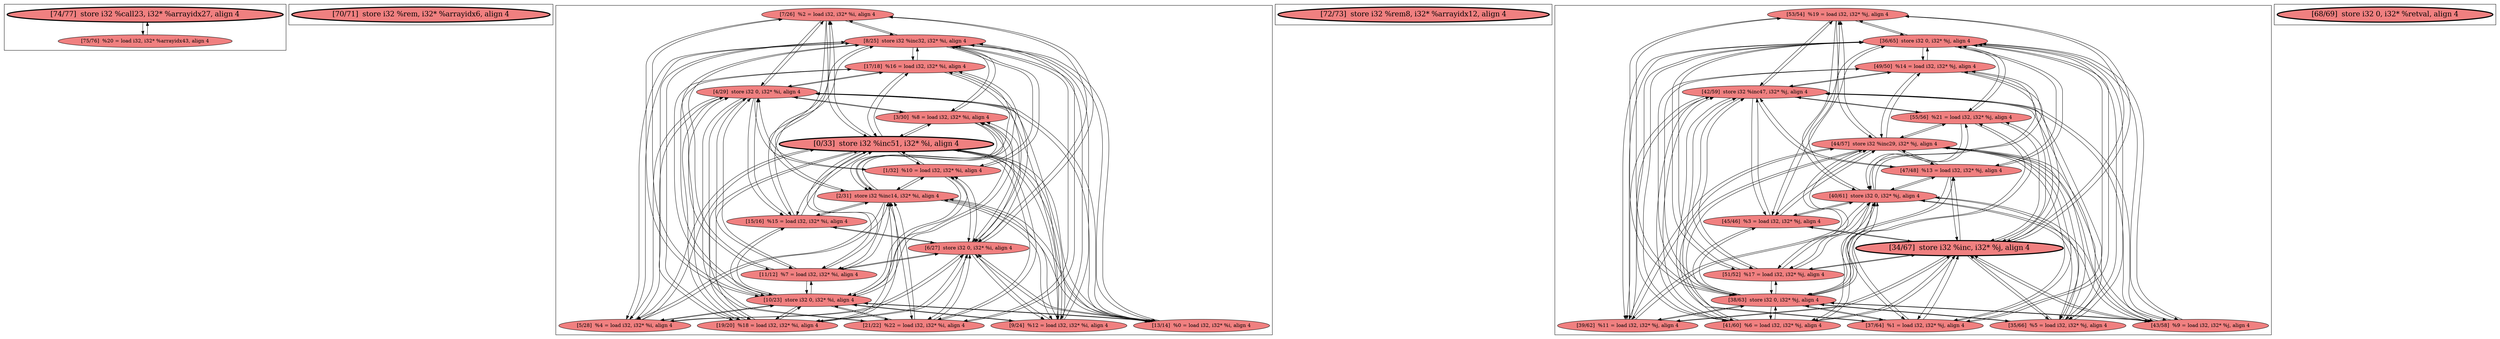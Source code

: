 
digraph G {





subgraph cluster4 {


node209 [penwidth=3.0,fontsize=20,fillcolor=lightcoral,label="[74/77]  store i32 %call23, i32* %arrayidx27, align 4",shape=ellipse,style=filled ]
node208 [fillcolor=lightcoral,label="[75/76]  %20 = load i32, i32* %arrayidx43, align 4",shape=ellipse,style=filled ]

node208->node209 [ ]
node209->node208 [ ]


}

subgraph cluster3 {


node207 [penwidth=3.0,fontsize=20,fillcolor=lightcoral,label="[70/71]  store i32 %rem, i32* %arrayidx6, align 4",shape=ellipse,style=filled ]



}

subgraph cluster2 {


node192 [fillcolor=lightcoral,label="[7/26]  %2 = load i32, i32* %i, align 4",shape=ellipse,style=filled ]
node199 [fillcolor=lightcoral,label="[8/25]  store i32 %inc32, i32* %i, align 4",shape=ellipse,style=filled ]
node204 [fillcolor=lightcoral,label="[10/23]  store i32 0, i32* %i, align 4",shape=ellipse,style=filled ]
node190 [fillcolor=lightcoral,label="[21/22]  %22 = load i32, i32* %i, align 4",shape=ellipse,style=filled ]
node193 [fillcolor=lightcoral,label="[9/24]  %12 = load i32, i32* %i, align 4",shape=ellipse,style=filled ]
node191 [fillcolor=lightcoral,label="[5/28]  %4 = load i32, i32* %i, align 4",shape=ellipse,style=filled ]
node201 [fillcolor=lightcoral,label="[13/14]  %0 = load i32, i32* %i, align 4",shape=ellipse,style=filled ]
node206 [fillcolor=lightcoral,label="[19/20]  %18 = load i32, i32* %i, align 4",shape=ellipse,style=filled ]
node196 [fillcolor=lightcoral,label="[6/27]  store i32 0, i32* %i, align 4",shape=ellipse,style=filled ]
node197 [fillcolor=lightcoral,label="[2/31]  store i32 %inc14, i32* %i, align 4",shape=ellipse,style=filled ]
node200 [fillcolor=lightcoral,label="[11/12]  %7 = load i32, i32* %i, align 4",shape=ellipse,style=filled ]
node202 [fillcolor=lightcoral,label="[15/16]  %15 = load i32, i32* %i, align 4",shape=ellipse,style=filled ]
node195 [fillcolor=lightcoral,label="[1/32]  %10 = load i32, i32* %i, align 4",shape=ellipse,style=filled ]
node198 [penwidth=3.0,fontsize=20,fillcolor=lightcoral,label="[0/33]  store i32 %inc51, i32* %i, align 4",shape=ellipse,style=filled ]
node203 [fillcolor=lightcoral,label="[4/29]  store i32 0, i32* %i, align 4",shape=ellipse,style=filled ]
node194 [fillcolor=lightcoral,label="[3/30]  %8 = load i32, i32* %i, align 4",shape=ellipse,style=filled ]
node205 [fillcolor=lightcoral,label="[17/18]  %16 = load i32, i32* %i, align 4",shape=ellipse,style=filled ]

node191->node197 [ ]
node202->node199 [ ]
node199->node200 [ ]
node196->node200 [ ]
node200->node196 [ ]
node200->node199 [ ]
node199->node206 [ ]
node206->node198 [ ]
node206->node199 [ ]
node192->node204 [ ]
node197->node195 [ ]
node195->node197 [ ]
node202->node198 [ ]
node198->node201 [ ]
node201->node198 [ ]
node200->node198 [ ]
node197->node206 [ ]
node197->node202 [ ]
node192->node198 [ ]
node199->node192 [ ]
node192->node199 [ ]
node190->node204 [ ]
node204->node190 [ ]
node191->node198 [ ]
node199->node195 [ ]
node195->node199 [ ]
node196->node192 [ ]
node192->node196 [ ]
node193->node204 [ ]
node199->node191 [ ]
node196->node201 [ ]
node198->node205 [ ]
node205->node197 [ ]
node197->node194 [ ]
node191->node203 [ ]
node203->node191 [ ]
node193->node197 [ ]
node201->node196 [ ]
node199->node194 [ ]
node199->node201 [ ]
node198->node195 [ ]
node194->node196 [ ]
node191->node196 [ ]
node203->node193 [ ]
node204->node201 [ ]
node204->node192 [ ]
node196->node191 [ ]
node194->node197 [ ]
node203->node195 [ ]
node198->node192 [ ]
node206->node203 [ ]
node199->node205 [ ]
node204->node193 [ ]
node204->node200 [ ]
node196->node205 [ ]
node205->node199 [ ]
node198->node191 [ ]
node203->node190 [ ]
node197->node191 [ ]
node200->node203 [ ]
node197->node201 [ ]
node206->node197 [ ]
node203->node194 [ ]
node206->node204 [ ]
node202->node197 [ ]
node196->node202 [ ]
node200->node197 [ ]
node204->node202 [ ]
node205->node204 [ ]
node203->node205 [ ]
node201->node197 [ ]
node202->node204 [ ]
node191->node199 [ ]
node195->node204 [ ]
node204->node206 [ ]
node205->node196 [ ]
node193->node203 [ ]
node204->node194 [ ]
node205->node203 [ ]
node203->node206 [ ]
node200->node204 [ ]
node198->node206 [ ]
node202->node203 [ ]
node201->node204 [ ]
node195->node198 [ ]
node203->node202 [ ]
node192->node203 [ ]
node204->node195 [ ]
node196->node194 [ ]
node198->node200 [ ]
node193->node199 [ ]
node197->node200 [ ]
node199->node193 [ ]
node203->node200 [ ]
node197->node193 [ ]
node198->node190 [ ]
node194->node203 [ ]
node192->node197 [ ]
node199->node202 [ ]
node197->node205 [ ]
node206->node196 [ ]
node196->node193 [ ]
node197->node192 [ ]
node193->node198 [ ]
node198->node193 [ ]
node194->node198 [ ]
node203->node192 [ ]
node205->node198 [ ]
node203->node201 [ ]
node195->node196 [ ]
node201->node203 [ ]
node196->node195 [ ]
node190->node196 [ ]
node196->node190 [ ]
node198->node202 [ ]
node201->node199 [ ]
node190->node203 [ ]
node204->node191 [ ]
node191->node204 [ ]
node202->node196 [ ]
node193->node196 [ ]
node190->node199 [ ]
node199->node190 [ ]
node195->node203 [ ]
node194->node204 [ ]
node194->node199 [ ]
node190->node198 [ ]
node196->node206 [ ]
node198->node194 [ ]
node190->node197 [ ]
node204->node205 [ ]
node197->node190 [ ]


}

subgraph cluster5 {


node210 [penwidth=3.0,fontsize=20,fillcolor=lightcoral,label="[72/73]  store i32 %rem8, i32* %arrayidx12, align 4",shape=ellipse,style=filled ]



}

subgraph cluster0 {


node188 [fillcolor=lightcoral,label="[53/54]  %19 = load i32, i32* %j, align 4",shape=ellipse,style=filled ]
node175 [fillcolor=lightcoral,label="[37/64]  %1 = load i32, i32* %j, align 4",shape=ellipse,style=filled ]
node176 [fillcolor=lightcoral,label="[35/66]  %5 = load i32, i32* %j, align 4",shape=ellipse,style=filled ]
node179 [fillcolor=lightcoral,label="[39/62]  %11 = load i32, i32* %j, align 4",shape=ellipse,style=filled ]
node182 [fillcolor=lightcoral,label="[43/58]  %9 = load i32, i32* %j, align 4",shape=ellipse,style=filled ]
node174 [fillcolor=lightcoral,label="[41/60]  %6 = load i32, i32* %j, align 4",shape=ellipse,style=filled ]
node187 [fillcolor=lightcoral,label="[51/52]  %17 = load i32, i32* %j, align 4",shape=ellipse,style=filled ]
node173 [fillcolor=lightcoral,label="[36/65]  store i32 0, i32* %j, align 4",shape=ellipse,style=filled ]
node184 [fillcolor=lightcoral,label="[45/46]  %3 = load i32, i32* %j, align 4",shape=ellipse,style=filled ]
node178 [fillcolor=lightcoral,label="[38/63]  store i32 0, i32* %j, align 4",shape=ellipse,style=filled ]
node181 [penwidth=3.0,fontsize=20,fillcolor=lightcoral,label="[34/67]  store i32 %inc, i32* %j, align 4",shape=ellipse,style=filled ]
node177 [fillcolor=lightcoral,label="[40/61]  store i32 0, i32* %j, align 4",shape=ellipse,style=filled ]
node183 [fillcolor=lightcoral,label="[44/57]  store i32 %inc29, i32* %j, align 4",shape=ellipse,style=filled ]
node185 [fillcolor=lightcoral,label="[47/48]  %13 = load i32, i32* %j, align 4",shape=ellipse,style=filled ]
node172 [fillcolor=lightcoral,label="[55/56]  %21 = load i32, i32* %j, align 4",shape=ellipse,style=filled ]
node180 [fillcolor=lightcoral,label="[42/59]  store i32 %inc47, i32* %j, align 4",shape=ellipse,style=filled ]
node186 [fillcolor=lightcoral,label="[49/50]  %14 = load i32, i32* %j, align 4",shape=ellipse,style=filled ]

node180->node188 [ ]
node182->node180 [ ]
node179->node183 [ ]
node181->node185 [ ]
node180->node179 [ ]
node187->node178 [ ]
node183->node186 [ ]
node186->node183 [ ]
node178->node185 [ ]
node185->node178 [ ]
node178->node184 [ ]
node174->node181 [ ]
node188->node177 [ ]
node177->node186 [ ]
node176->node173 [ ]
node179->node178 [ ]
node178->node179 [ ]
node185->node177 [ ]
node179->node181 [ ]
node181->node179 [ ]
node185->node181 [ ]
node173->node186 [ ]
node186->node173 [ ]
node173->node187 [ ]
node187->node173 [ ]
node182->node173 [ ]
node173->node179 [ ]
node180->node185 [ ]
node185->node180 [ ]
node178->node172 [ ]
node172->node183 [ ]
node183->node172 [ ]
node182->node181 [ ]
node181->node172 [ ]
node185->node173 [ ]
node178->node187 [ ]
node180->node175 [ ]
node181->node187 [ ]
node187->node177 [ ]
node177->node179 [ ]
node181->node174 [ ]
node177->node176 [ ]
node177->node184 [ ]
node174->node173 [ ]
node180->node186 [ ]
node177->node175 [ ]
node184->node178 [ ]
node175->node183 [ ]
node187->node181 [ ]
node186->node180 [ ]
node183->node176 [ ]
node182->node177 [ ]
node188->node183 [ ]
node183->node185 [ ]
node181->node175 [ ]
node179->node180 [ ]
node173->node176 [ ]
node177->node174 [ ]
node183->node187 [ ]
node180->node182 [ ]
node188->node181 [ ]
node188->node180 [ ]
node184->node183 [ ]
node177->node187 [ ]
node174->node180 [ ]
node172->node177 [ ]
node176->node180 [ ]
node175->node180 [ ]
node186->node177 [ ]
node178->node176 [ ]
node182->node183 [ ]
node177->node182 [ ]
node181->node186 [ ]
node176->node183 [ ]
node183->node188 [ ]
node177->node188 [ ]
node173->node182 [ ]
node184->node181 [ ]
node179->node173 [ ]
node175->node178 [ ]
node187->node183 [ ]
node176->node177 [ ]
node176->node181 [ ]
node180->node176 [ ]
node172->node178 [ ]
node181->node188 [ ]
node183->node182 [ ]
node178->node175 [ ]
node186->node181 [ ]
node180->node187 [ ]
node188->node173 [ ]
node177->node172 [ ]
node180->node184 [ ]
node181->node176 [ ]
node175->node177 [ ]
node178->node174 [ ]
node175->node173 [ ]
node174->node177 [ ]
node184->node180 [ ]
node188->node178 [ ]
node181->node184 [ ]
node174->node178 [ ]
node178->node188 [ ]
node179->node177 [ ]
node182->node178 [ ]
node178->node182 [ ]
node172->node180 [ ]
node183->node184 [ ]
node173->node175 [ ]
node173->node185 [ ]
node175->node181 [ ]
node172->node181 [ ]
node173->node172 [ ]
node184->node173 [ ]
node177->node185 [ ]
node184->node177 [ ]
node180->node172 [ ]
node173->node184 [ ]
node183->node179 [ ]
node180->node174 [ ]
node181->node182 [ ]
node172->node173 [ ]
node185->node183 [ ]
node183->node174 [ ]
node183->node175 [ ]
node174->node183 [ ]
node187->node180 [ ]
node173->node174 [ ]
node176->node178 [ ]
node186->node178 [ ]
node173->node188 [ ]
node178->node186 [ ]


}

subgraph cluster1 {


node189 [penwidth=3.0,fontsize=20,fillcolor=lightcoral,label="[68/69]  store i32 0, i32* %retval, align 4",shape=ellipse,style=filled ]



}

}
